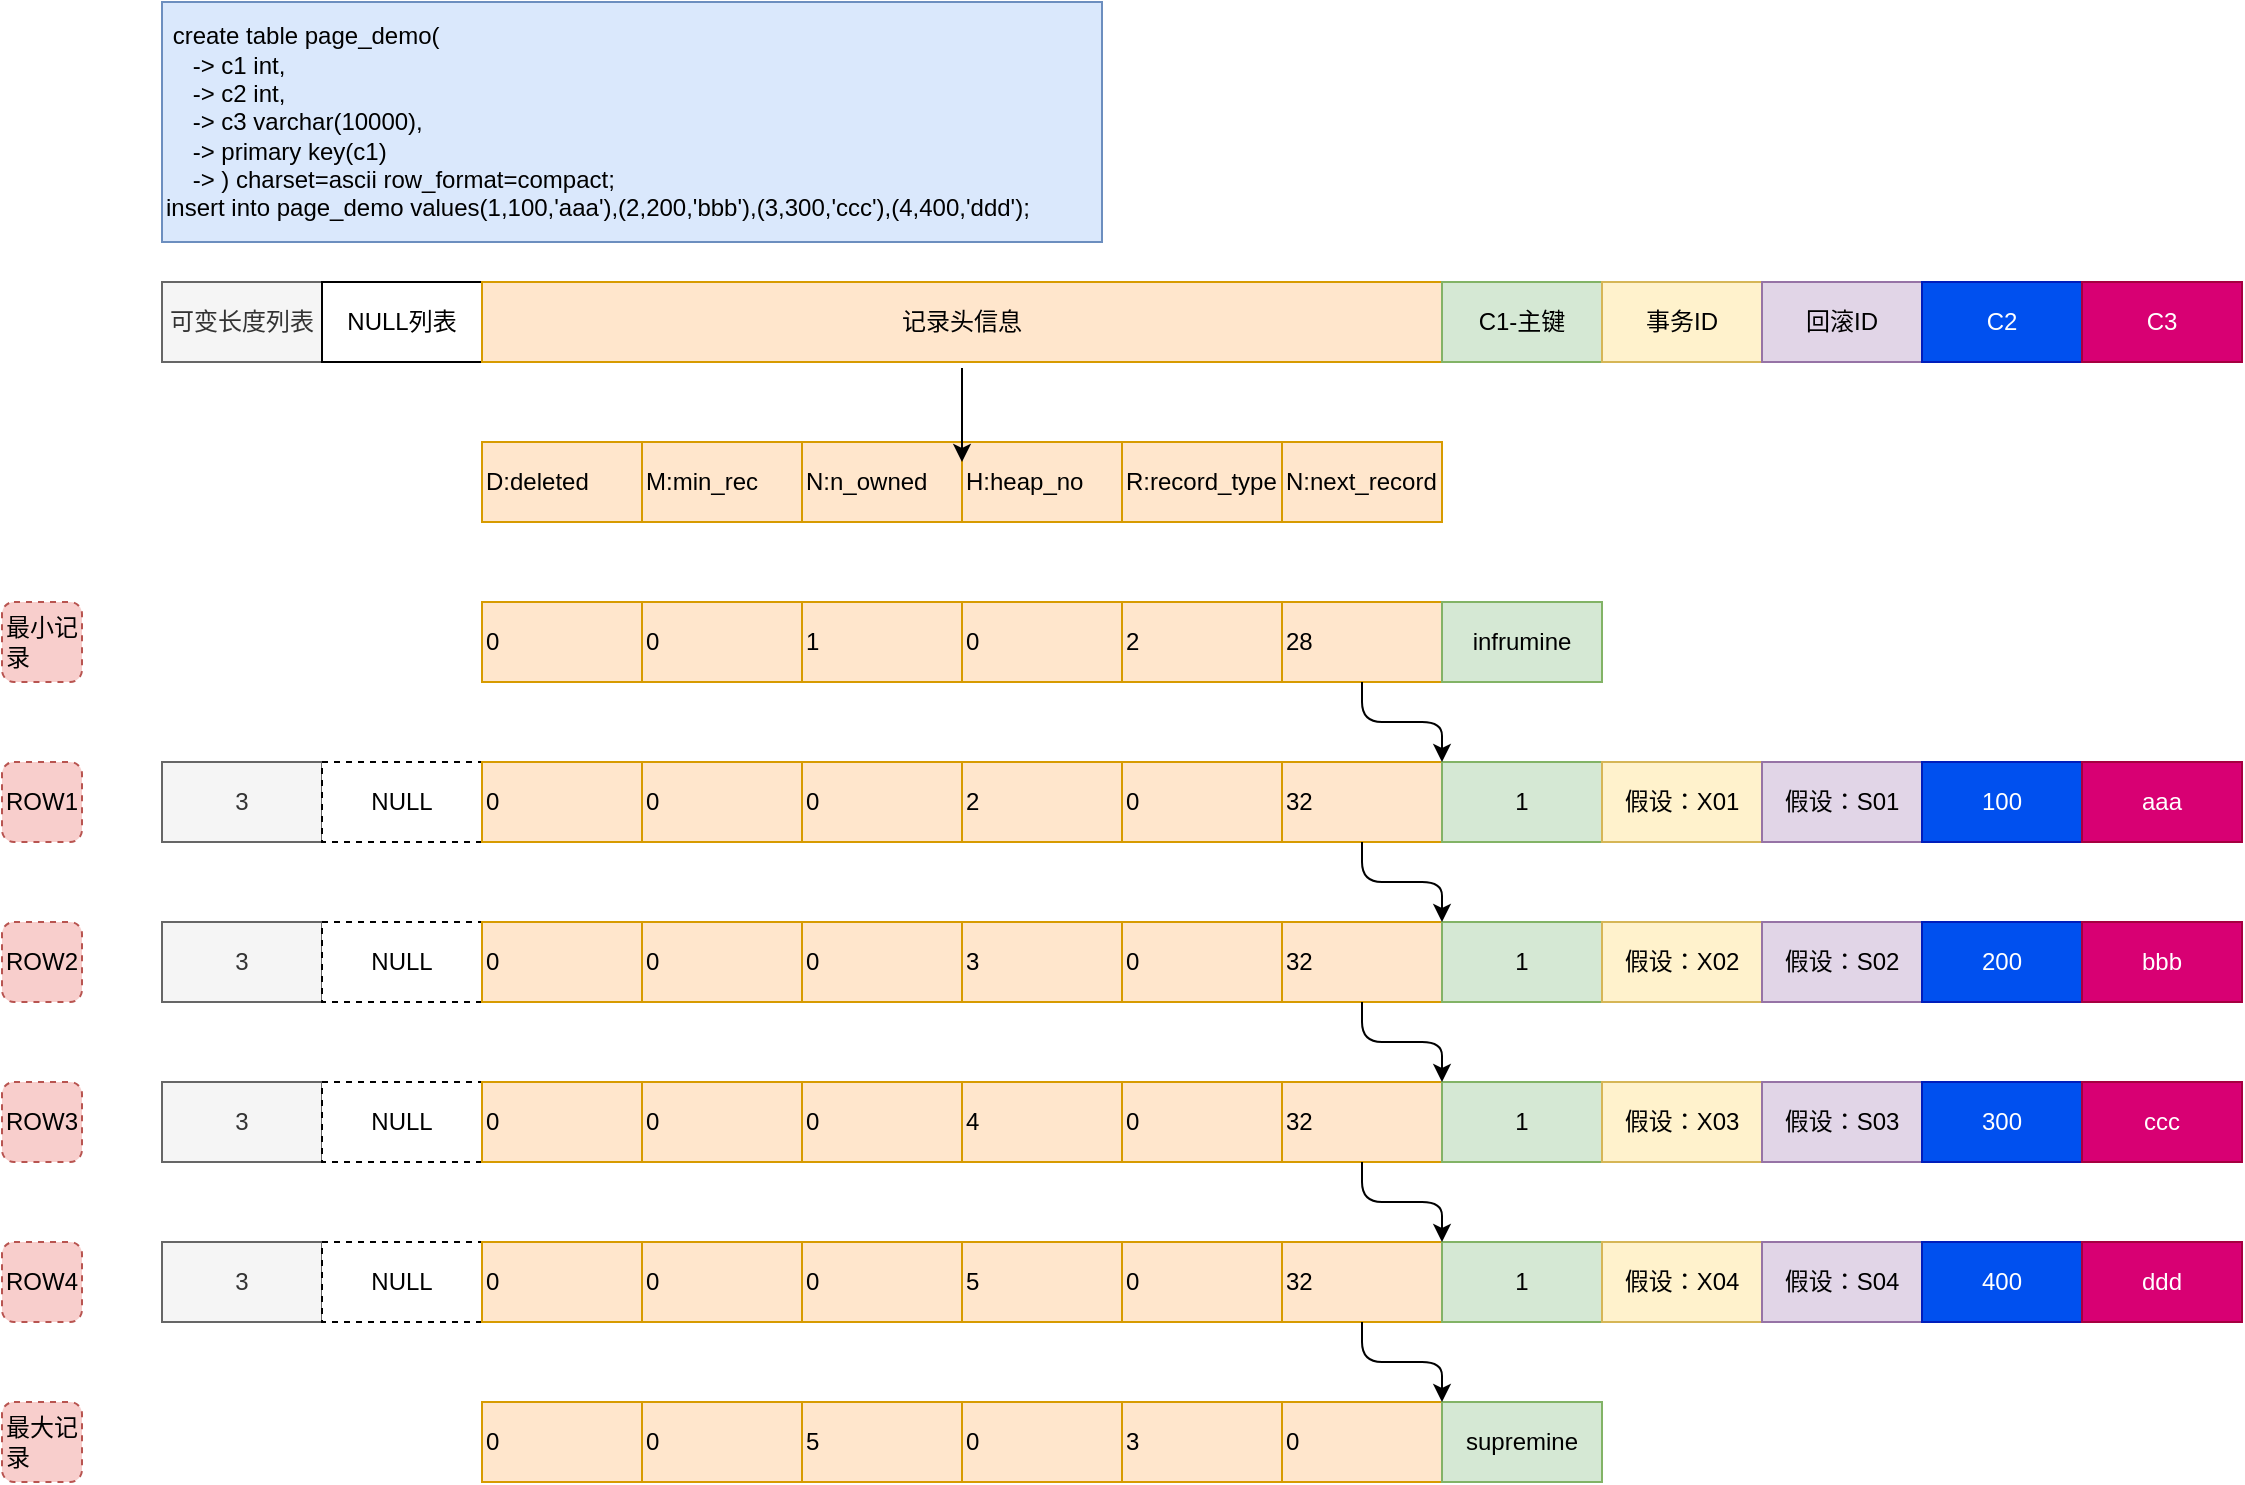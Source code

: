 <mxfile version="14.8.2" type="github">
  <diagram id="0GiI-FIOahXjie0q4NJN" name="Page-1">
    <mxGraphModel dx="1422" dy="761" grid="1" gridSize="10" guides="1" tooltips="1" connect="1" arrows="1" fold="1" page="1" pageScale="1" pageWidth="827" pageHeight="1169" math="0" shadow="0">
      <root>
        <mxCell id="0" />
        <mxCell id="1" parent="0" />
        <mxCell id="_5yJ8gn8p4GDEqU8E3Cv-9" value="可变长度列表" style="rounded=0;whiteSpace=wrap;html=1;fillColor=#f5f5f5;strokeColor=#666666;fontColor=#333333;" vertex="1" parent="1">
          <mxGeometry x="80" y="160" width="80" height="40" as="geometry" />
        </mxCell>
        <mxCell id="_5yJ8gn8p4GDEqU8E3Cv-10" value="NULL列表" style="rounded=0;whiteSpace=wrap;html=1;" vertex="1" parent="1">
          <mxGeometry x="160" y="160" width="80" height="40" as="geometry" />
        </mxCell>
        <mxCell id="_5yJ8gn8p4GDEqU8E3Cv-12" value="&lt;div&gt;&amp;nbsp;create table page_demo(&lt;/div&gt;&lt;div&gt;&amp;nbsp; &amp;nbsp; -&amp;gt; c1 int,&lt;/div&gt;&lt;div&gt;&amp;nbsp; &amp;nbsp; -&amp;gt; c2 int,&lt;/div&gt;&lt;div&gt;&amp;nbsp; &amp;nbsp; -&amp;gt; c3 varchar(10000),&lt;/div&gt;&lt;div&gt;&amp;nbsp; &amp;nbsp; -&amp;gt; primary key(c1)&lt;/div&gt;&lt;div&gt;&amp;nbsp; &amp;nbsp; -&amp;gt; ) charset=ascii row_format=compact;&lt;/div&gt;&lt;div&gt;insert into page_demo values(1,100,&#39;aaa&#39;),(2,200,&#39;bbb&#39;),(3,300,&#39;ccc&#39;),(4,400,&#39;ddd&#39;);&lt;br&gt;&lt;/div&gt;" style="text;html=1;strokeColor=#6c8ebf;fillColor=#dae8fc;align=left;verticalAlign=middle;whiteSpace=wrap;rounded=0;" vertex="1" parent="1">
          <mxGeometry x="80" y="20" width="470" height="120" as="geometry" />
        </mxCell>
        <mxCell id="_5yJ8gn8p4GDEqU8E3Cv-13" value="记录头信息" style="rounded=0;whiteSpace=wrap;html=1;fillColor=#ffe6cc;strokeColor=#d79b00;" vertex="1" parent="1">
          <mxGeometry x="240" y="160" width="480" height="40" as="geometry" />
        </mxCell>
        <mxCell id="_5yJ8gn8p4GDEqU8E3Cv-15" value="C1-主键" style="rounded=0;whiteSpace=wrap;html=1;fillColor=#d5e8d4;strokeColor=#82b366;" vertex="1" parent="1">
          <mxGeometry x="720" y="160" width="80" height="40" as="geometry" />
        </mxCell>
        <mxCell id="_5yJ8gn8p4GDEqU8E3Cv-16" value="事务ID" style="rounded=0;whiteSpace=wrap;html=1;fillColor=#fff2cc;strokeColor=#d6b656;" vertex="1" parent="1">
          <mxGeometry x="800" y="160" width="80" height="40" as="geometry" />
        </mxCell>
        <mxCell id="_5yJ8gn8p4GDEqU8E3Cv-17" value="回滚ID" style="rounded=0;whiteSpace=wrap;html=1;fillColor=#e1d5e7;strokeColor=#9673a6;" vertex="1" parent="1">
          <mxGeometry x="880" y="160" width="80" height="40" as="geometry" />
        </mxCell>
        <mxCell id="_5yJ8gn8p4GDEqU8E3Cv-18" value="C2" style="rounded=0;whiteSpace=wrap;html=1;fillColor=#0050ef;strokeColor=#001DBC;fontColor=#ffffff;" vertex="1" parent="1">
          <mxGeometry x="960" y="160" width="80" height="40" as="geometry" />
        </mxCell>
        <mxCell id="_5yJ8gn8p4GDEqU8E3Cv-19" value="C3" style="rounded=0;whiteSpace=wrap;html=1;fillColor=#d80073;strokeColor=#A50040;fontColor=#ffffff;" vertex="1" parent="1">
          <mxGeometry x="1040" y="160" width="80" height="40" as="geometry" />
        </mxCell>
        <mxCell id="_5yJ8gn8p4GDEqU8E3Cv-20" value="D:deleted" style="rounded=0;whiteSpace=wrap;html=1;align=left;fillColor=#ffe6cc;strokeColor=#d79b00;" vertex="1" parent="1">
          <mxGeometry x="240" y="240" width="80" height="40" as="geometry" />
        </mxCell>
        <mxCell id="_5yJ8gn8p4GDEqU8E3Cv-21" value="M:min_rec" style="rounded=0;whiteSpace=wrap;html=1;align=left;fillColor=#ffe6cc;strokeColor=#d79b00;" vertex="1" parent="1">
          <mxGeometry x="320" y="240" width="80" height="40" as="geometry" />
        </mxCell>
        <mxCell id="_5yJ8gn8p4GDEqU8E3Cv-22" value="N:n_owned" style="rounded=0;whiteSpace=wrap;html=1;align=left;fillColor=#ffe6cc;strokeColor=#d79b00;" vertex="1" parent="1">
          <mxGeometry x="400" y="240" width="80" height="40" as="geometry" />
        </mxCell>
        <mxCell id="_5yJ8gn8p4GDEqU8E3Cv-23" value="H:heap_no" style="rounded=0;whiteSpace=wrap;html=1;align=left;fillColor=#ffe6cc;strokeColor=#d79b00;" vertex="1" parent="1">
          <mxGeometry x="480" y="240" width="80" height="40" as="geometry" />
        </mxCell>
        <mxCell id="_5yJ8gn8p4GDEqU8E3Cv-24" value="R:record_type" style="rounded=0;whiteSpace=wrap;html=1;align=left;fillColor=#ffe6cc;strokeColor=#d79b00;" vertex="1" parent="1">
          <mxGeometry x="560" y="240" width="80" height="40" as="geometry" />
        </mxCell>
        <mxCell id="_5yJ8gn8p4GDEqU8E3Cv-25" value="N:next_record" style="rounded=0;whiteSpace=wrap;html=1;align=left;fillColor=#ffe6cc;strokeColor=#d79b00;" vertex="1" parent="1">
          <mxGeometry x="640" y="240" width="80" height="40" as="geometry" />
        </mxCell>
        <mxCell id="_5yJ8gn8p4GDEqU8E3Cv-29" value="3" style="rounded=0;whiteSpace=wrap;html=1;fillColor=#f5f5f5;strokeColor=#666666;fontColor=#333333;" vertex="1" parent="1">
          <mxGeometry x="80" y="400" width="80" height="40" as="geometry" />
        </mxCell>
        <mxCell id="_5yJ8gn8p4GDEqU8E3Cv-30" value="NULL" style="rounded=0;whiteSpace=wrap;html=1;dashed=1;" vertex="1" parent="1">
          <mxGeometry x="160" y="400" width="80" height="40" as="geometry" />
        </mxCell>
        <mxCell id="_5yJ8gn8p4GDEqU8E3Cv-31" value="0" style="rounded=0;whiteSpace=wrap;html=1;align=left;fillColor=#ffe6cc;strokeColor=#d79b00;" vertex="1" parent="1">
          <mxGeometry x="240" y="400" width="80" height="40" as="geometry" />
        </mxCell>
        <mxCell id="_5yJ8gn8p4GDEqU8E3Cv-32" value="0" style="rounded=0;whiteSpace=wrap;html=1;align=left;fillColor=#ffe6cc;strokeColor=#d79b00;" vertex="1" parent="1">
          <mxGeometry x="320" y="400" width="80" height="40" as="geometry" />
        </mxCell>
        <mxCell id="_5yJ8gn8p4GDEqU8E3Cv-33" value="0" style="rounded=0;whiteSpace=wrap;html=1;align=left;fillColor=#ffe6cc;strokeColor=#d79b00;" vertex="1" parent="1">
          <mxGeometry x="400" y="400" width="80" height="40" as="geometry" />
        </mxCell>
        <mxCell id="_5yJ8gn8p4GDEqU8E3Cv-34" value="2" style="rounded=0;whiteSpace=wrap;html=1;align=left;fillColor=#ffe6cc;strokeColor=#d79b00;" vertex="1" parent="1">
          <mxGeometry x="480" y="400" width="80" height="40" as="geometry" />
        </mxCell>
        <mxCell id="_5yJ8gn8p4GDEqU8E3Cv-35" value="0" style="rounded=0;whiteSpace=wrap;html=1;align=left;fillColor=#ffe6cc;strokeColor=#d79b00;" vertex="1" parent="1">
          <mxGeometry x="560" y="400" width="80" height="40" as="geometry" />
        </mxCell>
        <mxCell id="_5yJ8gn8p4GDEqU8E3Cv-36" value="32" style="rounded=0;whiteSpace=wrap;html=1;align=left;fillColor=#ffe6cc;strokeColor=#d79b00;" vertex="1" parent="1">
          <mxGeometry x="640" y="400" width="80" height="40" as="geometry" />
        </mxCell>
        <mxCell id="_5yJ8gn8p4GDEqU8E3Cv-37" value="1" style="rounded=0;whiteSpace=wrap;html=1;fillColor=#d5e8d4;strokeColor=#82b366;" vertex="1" parent="1">
          <mxGeometry x="720" y="400" width="80" height="40" as="geometry" />
        </mxCell>
        <mxCell id="_5yJ8gn8p4GDEqU8E3Cv-38" value="假设：X01" style="rounded=0;whiteSpace=wrap;html=1;fillColor=#fff2cc;strokeColor=#d6b656;" vertex="1" parent="1">
          <mxGeometry x="800" y="400" width="80" height="40" as="geometry" />
        </mxCell>
        <mxCell id="_5yJ8gn8p4GDEqU8E3Cv-39" value="假设：S01" style="rounded=0;whiteSpace=wrap;html=1;fillColor=#e1d5e7;strokeColor=#9673a6;" vertex="1" parent="1">
          <mxGeometry x="880" y="400" width="80" height="40" as="geometry" />
        </mxCell>
        <mxCell id="_5yJ8gn8p4GDEqU8E3Cv-40" value="100" style="rounded=0;whiteSpace=wrap;html=1;fillColor=#0050ef;strokeColor=#001DBC;fontColor=#ffffff;" vertex="1" parent="1">
          <mxGeometry x="960" y="400" width="80" height="40" as="geometry" />
        </mxCell>
        <mxCell id="_5yJ8gn8p4GDEqU8E3Cv-41" value="aaa" style="rounded=0;whiteSpace=wrap;html=1;fillColor=#d80073;strokeColor=#A50040;fontColor=#ffffff;" vertex="1" parent="1">
          <mxGeometry x="1040" y="400" width="80" height="40" as="geometry" />
        </mxCell>
        <mxCell id="_5yJ8gn8p4GDEqU8E3Cv-42" value="" style="endArrow=classic;html=1;" edge="1" parent="1">
          <mxGeometry width="50" height="50" relative="1" as="geometry">
            <mxPoint x="480" y="203" as="sourcePoint" />
            <mxPoint x="480" y="250" as="targetPoint" />
          </mxGeometry>
        </mxCell>
        <mxCell id="_5yJ8gn8p4GDEqU8E3Cv-43" value="ROW1" style="rounded=1;whiteSpace=wrap;html=1;dashed=1;align=left;fillColor=#f8cecc;strokeColor=#b85450;" vertex="1" parent="1">
          <mxGeometry y="400" width="40" height="40" as="geometry" />
        </mxCell>
        <mxCell id="_5yJ8gn8p4GDEqU8E3Cv-49" value="3" style="rounded=0;whiteSpace=wrap;html=1;fillColor=#f5f5f5;strokeColor=#666666;fontColor=#333333;" vertex="1" parent="1">
          <mxGeometry x="80" y="480" width="80" height="40" as="geometry" />
        </mxCell>
        <mxCell id="_5yJ8gn8p4GDEqU8E3Cv-50" value="NULL" style="rounded=0;whiteSpace=wrap;html=1;dashed=1;" vertex="1" parent="1">
          <mxGeometry x="160" y="480" width="80" height="40" as="geometry" />
        </mxCell>
        <mxCell id="_5yJ8gn8p4GDEqU8E3Cv-51" value="0" style="rounded=0;whiteSpace=wrap;html=1;align=left;fillColor=#ffe6cc;strokeColor=#d79b00;" vertex="1" parent="1">
          <mxGeometry x="240" y="480" width="80" height="40" as="geometry" />
        </mxCell>
        <mxCell id="_5yJ8gn8p4GDEqU8E3Cv-52" value="0" style="rounded=0;whiteSpace=wrap;html=1;align=left;fillColor=#ffe6cc;strokeColor=#d79b00;" vertex="1" parent="1">
          <mxGeometry x="320" y="480" width="80" height="40" as="geometry" />
        </mxCell>
        <mxCell id="_5yJ8gn8p4GDEqU8E3Cv-53" value="0" style="rounded=0;whiteSpace=wrap;html=1;align=left;fillColor=#ffe6cc;strokeColor=#d79b00;" vertex="1" parent="1">
          <mxGeometry x="400" y="480" width="80" height="40" as="geometry" />
        </mxCell>
        <mxCell id="_5yJ8gn8p4GDEqU8E3Cv-54" value="3" style="rounded=0;whiteSpace=wrap;html=1;align=left;fillColor=#ffe6cc;strokeColor=#d79b00;" vertex="1" parent="1">
          <mxGeometry x="480" y="480" width="80" height="40" as="geometry" />
        </mxCell>
        <mxCell id="_5yJ8gn8p4GDEqU8E3Cv-55" value="0" style="rounded=0;whiteSpace=wrap;html=1;align=left;fillColor=#ffe6cc;strokeColor=#d79b00;" vertex="1" parent="1">
          <mxGeometry x="560" y="480" width="80" height="40" as="geometry" />
        </mxCell>
        <mxCell id="_5yJ8gn8p4GDEqU8E3Cv-56" value="32" style="rounded=0;whiteSpace=wrap;html=1;align=left;fillColor=#ffe6cc;strokeColor=#d79b00;" vertex="1" parent="1">
          <mxGeometry x="640" y="480" width="80" height="40" as="geometry" />
        </mxCell>
        <mxCell id="_5yJ8gn8p4GDEqU8E3Cv-57" value="1" style="rounded=0;whiteSpace=wrap;html=1;fillColor=#d5e8d4;strokeColor=#82b366;" vertex="1" parent="1">
          <mxGeometry x="720" y="480" width="80" height="40" as="geometry" />
        </mxCell>
        <mxCell id="_5yJ8gn8p4GDEqU8E3Cv-58" value="假设：X02" style="rounded=0;whiteSpace=wrap;html=1;fillColor=#fff2cc;strokeColor=#d6b656;" vertex="1" parent="1">
          <mxGeometry x="800" y="480" width="80" height="40" as="geometry" />
        </mxCell>
        <mxCell id="_5yJ8gn8p4GDEqU8E3Cv-59" value="假设：S02" style="rounded=0;whiteSpace=wrap;html=1;fillColor=#e1d5e7;strokeColor=#9673a6;" vertex="1" parent="1">
          <mxGeometry x="880" y="480" width="80" height="40" as="geometry" />
        </mxCell>
        <mxCell id="_5yJ8gn8p4GDEqU8E3Cv-60" value="200" style="rounded=0;whiteSpace=wrap;html=1;fillColor=#0050ef;strokeColor=#001DBC;fontColor=#ffffff;" vertex="1" parent="1">
          <mxGeometry x="960" y="480" width="80" height="40" as="geometry" />
        </mxCell>
        <mxCell id="_5yJ8gn8p4GDEqU8E3Cv-61" value="bbb" style="rounded=0;whiteSpace=wrap;html=1;fillColor=#d80073;strokeColor=#A50040;fontColor=#ffffff;" vertex="1" parent="1">
          <mxGeometry x="1040" y="480" width="80" height="40" as="geometry" />
        </mxCell>
        <mxCell id="_5yJ8gn8p4GDEqU8E3Cv-62" value="ROW2" style="rounded=1;whiteSpace=wrap;html=1;dashed=1;align=left;fillColor=#f8cecc;strokeColor=#b85450;" vertex="1" parent="1">
          <mxGeometry y="480" width="40" height="40" as="geometry" />
        </mxCell>
        <mxCell id="_5yJ8gn8p4GDEqU8E3Cv-63" value="3" style="rounded=0;whiteSpace=wrap;html=1;fillColor=#f5f5f5;strokeColor=#666666;fontColor=#333333;" vertex="1" parent="1">
          <mxGeometry x="80" y="560" width="80" height="40" as="geometry" />
        </mxCell>
        <mxCell id="_5yJ8gn8p4GDEqU8E3Cv-64" value="NULL" style="rounded=0;whiteSpace=wrap;html=1;dashed=1;" vertex="1" parent="1">
          <mxGeometry x="160" y="560" width="80" height="40" as="geometry" />
        </mxCell>
        <mxCell id="_5yJ8gn8p4GDEqU8E3Cv-65" value="0" style="rounded=0;whiteSpace=wrap;html=1;align=left;fillColor=#ffe6cc;strokeColor=#d79b00;" vertex="1" parent="1">
          <mxGeometry x="240" y="560" width="80" height="40" as="geometry" />
        </mxCell>
        <mxCell id="_5yJ8gn8p4GDEqU8E3Cv-66" value="0" style="rounded=0;whiteSpace=wrap;html=1;align=left;fillColor=#ffe6cc;strokeColor=#d79b00;" vertex="1" parent="1">
          <mxGeometry x="320" y="560" width="80" height="40" as="geometry" />
        </mxCell>
        <mxCell id="_5yJ8gn8p4GDEqU8E3Cv-67" value="0" style="rounded=0;whiteSpace=wrap;html=1;align=left;fillColor=#ffe6cc;strokeColor=#d79b00;" vertex="1" parent="1">
          <mxGeometry x="400" y="560" width="80" height="40" as="geometry" />
        </mxCell>
        <mxCell id="_5yJ8gn8p4GDEqU8E3Cv-68" value="4" style="rounded=0;whiteSpace=wrap;html=1;align=left;fillColor=#ffe6cc;strokeColor=#d79b00;" vertex="1" parent="1">
          <mxGeometry x="480" y="560" width="80" height="40" as="geometry" />
        </mxCell>
        <mxCell id="_5yJ8gn8p4GDEqU8E3Cv-69" value="0" style="rounded=0;whiteSpace=wrap;html=1;align=left;fillColor=#ffe6cc;strokeColor=#d79b00;" vertex="1" parent="1">
          <mxGeometry x="560" y="560" width="80" height="40" as="geometry" />
        </mxCell>
        <mxCell id="_5yJ8gn8p4GDEqU8E3Cv-70" value="32" style="rounded=0;whiteSpace=wrap;html=1;align=left;fillColor=#ffe6cc;strokeColor=#d79b00;" vertex="1" parent="1">
          <mxGeometry x="640" y="560" width="80" height="40" as="geometry" />
        </mxCell>
        <mxCell id="_5yJ8gn8p4GDEqU8E3Cv-71" value="1" style="rounded=0;whiteSpace=wrap;html=1;fillColor=#d5e8d4;strokeColor=#82b366;" vertex="1" parent="1">
          <mxGeometry x="720" y="560" width="80" height="40" as="geometry" />
        </mxCell>
        <mxCell id="_5yJ8gn8p4GDEqU8E3Cv-72" value="假设：X03" style="rounded=0;whiteSpace=wrap;html=1;fillColor=#fff2cc;strokeColor=#d6b656;" vertex="1" parent="1">
          <mxGeometry x="800" y="560" width="80" height="40" as="geometry" />
        </mxCell>
        <mxCell id="_5yJ8gn8p4GDEqU8E3Cv-73" value="假设：S03" style="rounded=0;whiteSpace=wrap;html=1;fillColor=#e1d5e7;strokeColor=#9673a6;" vertex="1" parent="1">
          <mxGeometry x="880" y="560" width="80" height="40" as="geometry" />
        </mxCell>
        <mxCell id="_5yJ8gn8p4GDEqU8E3Cv-74" value="300" style="rounded=0;whiteSpace=wrap;html=1;fillColor=#0050ef;strokeColor=#001DBC;fontColor=#ffffff;" vertex="1" parent="1">
          <mxGeometry x="960" y="560" width="80" height="40" as="geometry" />
        </mxCell>
        <mxCell id="_5yJ8gn8p4GDEqU8E3Cv-75" value="ccc" style="rounded=0;whiteSpace=wrap;html=1;fillColor=#d80073;strokeColor=#A50040;fontColor=#ffffff;" vertex="1" parent="1">
          <mxGeometry x="1040" y="560" width="80" height="40" as="geometry" />
        </mxCell>
        <mxCell id="_5yJ8gn8p4GDEqU8E3Cv-76" value="ROW3" style="rounded=1;whiteSpace=wrap;html=1;dashed=1;align=left;fillColor=#f8cecc;strokeColor=#b85450;" vertex="1" parent="1">
          <mxGeometry y="560" width="40" height="40" as="geometry" />
        </mxCell>
        <mxCell id="_5yJ8gn8p4GDEqU8E3Cv-77" value="3" style="rounded=0;whiteSpace=wrap;html=1;fillColor=#f5f5f5;strokeColor=#666666;fontColor=#333333;" vertex="1" parent="1">
          <mxGeometry x="80" y="640" width="80" height="40" as="geometry" />
        </mxCell>
        <mxCell id="_5yJ8gn8p4GDEqU8E3Cv-78" value="NULL" style="rounded=0;whiteSpace=wrap;html=1;dashed=1;" vertex="1" parent="1">
          <mxGeometry x="160" y="640" width="80" height="40" as="geometry" />
        </mxCell>
        <mxCell id="_5yJ8gn8p4GDEqU8E3Cv-79" value="0" style="rounded=0;whiteSpace=wrap;html=1;align=left;fillColor=#ffe6cc;strokeColor=#d79b00;" vertex="1" parent="1">
          <mxGeometry x="240" y="640" width="80" height="40" as="geometry" />
        </mxCell>
        <mxCell id="_5yJ8gn8p4GDEqU8E3Cv-80" value="0" style="rounded=0;whiteSpace=wrap;html=1;align=left;fillColor=#ffe6cc;strokeColor=#d79b00;" vertex="1" parent="1">
          <mxGeometry x="320" y="640" width="80" height="40" as="geometry" />
        </mxCell>
        <mxCell id="_5yJ8gn8p4GDEqU8E3Cv-81" value="0" style="rounded=0;whiteSpace=wrap;html=1;align=left;fillColor=#ffe6cc;strokeColor=#d79b00;" vertex="1" parent="1">
          <mxGeometry x="400" y="640" width="80" height="40" as="geometry" />
        </mxCell>
        <mxCell id="_5yJ8gn8p4GDEqU8E3Cv-82" value="5" style="rounded=0;whiteSpace=wrap;html=1;align=left;fillColor=#ffe6cc;strokeColor=#d79b00;" vertex="1" parent="1">
          <mxGeometry x="480" y="640" width="80" height="40" as="geometry" />
        </mxCell>
        <mxCell id="_5yJ8gn8p4GDEqU8E3Cv-83" value="0" style="rounded=0;whiteSpace=wrap;html=1;align=left;fillColor=#ffe6cc;strokeColor=#d79b00;" vertex="1" parent="1">
          <mxGeometry x="560" y="640" width="80" height="40" as="geometry" />
        </mxCell>
        <mxCell id="_5yJ8gn8p4GDEqU8E3Cv-84" value="32" style="rounded=0;whiteSpace=wrap;html=1;align=left;fillColor=#ffe6cc;strokeColor=#d79b00;" vertex="1" parent="1">
          <mxGeometry x="640" y="640" width="80" height="40" as="geometry" />
        </mxCell>
        <mxCell id="_5yJ8gn8p4GDEqU8E3Cv-85" value="1" style="rounded=0;whiteSpace=wrap;html=1;fillColor=#d5e8d4;strokeColor=#82b366;" vertex="1" parent="1">
          <mxGeometry x="720" y="640" width="80" height="40" as="geometry" />
        </mxCell>
        <mxCell id="_5yJ8gn8p4GDEqU8E3Cv-86" value="假设：X04" style="rounded=0;whiteSpace=wrap;html=1;fillColor=#fff2cc;strokeColor=#d6b656;" vertex="1" parent="1">
          <mxGeometry x="800" y="640" width="80" height="40" as="geometry" />
        </mxCell>
        <mxCell id="_5yJ8gn8p4GDEqU8E3Cv-87" value="假设：S04" style="rounded=0;whiteSpace=wrap;html=1;fillColor=#e1d5e7;strokeColor=#9673a6;" vertex="1" parent="1">
          <mxGeometry x="880" y="640" width="80" height="40" as="geometry" />
        </mxCell>
        <mxCell id="_5yJ8gn8p4GDEqU8E3Cv-88" value="400" style="rounded=0;whiteSpace=wrap;html=1;fillColor=#0050ef;strokeColor=#001DBC;fontColor=#ffffff;" vertex="1" parent="1">
          <mxGeometry x="960" y="640" width="80" height="40" as="geometry" />
        </mxCell>
        <mxCell id="_5yJ8gn8p4GDEqU8E3Cv-89" value="ddd" style="rounded=0;whiteSpace=wrap;html=1;fillColor=#d80073;strokeColor=#A50040;fontColor=#ffffff;" vertex="1" parent="1">
          <mxGeometry x="1040" y="640" width="80" height="40" as="geometry" />
        </mxCell>
        <mxCell id="_5yJ8gn8p4GDEqU8E3Cv-90" value="ROW4" style="rounded=1;whiteSpace=wrap;html=1;dashed=1;align=left;fillColor=#f8cecc;strokeColor=#b85450;" vertex="1" parent="1">
          <mxGeometry y="640" width="40" height="40" as="geometry" />
        </mxCell>
        <mxCell id="_5yJ8gn8p4GDEqU8E3Cv-91" value="" style="endArrow=classic;html=1;exitX=0.5;exitY=1;exitDx=0;exitDy=0;entryX=0;entryY=0;entryDx=0;entryDy=0;" edge="1" parent="1" source="_5yJ8gn8p4GDEqU8E3Cv-36" target="_5yJ8gn8p4GDEqU8E3Cv-57">
          <mxGeometry width="50" height="50" relative="1" as="geometry">
            <mxPoint x="680" y="480" as="sourcePoint" />
            <mxPoint x="730" y="430" as="targetPoint" />
            <Array as="points">
              <mxPoint x="680" y="460" />
              <mxPoint x="720" y="460" />
            </Array>
          </mxGeometry>
        </mxCell>
        <mxCell id="_5yJ8gn8p4GDEqU8E3Cv-92" value="" style="endArrow=classic;html=1;exitX=0.5;exitY=1;exitDx=0;exitDy=0;entryX=0;entryY=0;entryDx=0;entryDy=0;" edge="1" parent="1">
          <mxGeometry width="50" height="50" relative="1" as="geometry">
            <mxPoint x="680" y="520" as="sourcePoint" />
            <mxPoint x="720" y="560" as="targetPoint" />
            <Array as="points">
              <mxPoint x="680" y="540" />
              <mxPoint x="720" y="540" />
            </Array>
          </mxGeometry>
        </mxCell>
        <mxCell id="_5yJ8gn8p4GDEqU8E3Cv-97" value="" style="endArrow=classic;html=1;exitX=0.5;exitY=1;exitDx=0;exitDy=0;entryX=0;entryY=0;entryDx=0;entryDy=0;" edge="1" parent="1">
          <mxGeometry width="50" height="50" relative="1" as="geometry">
            <mxPoint x="680" y="600" as="sourcePoint" />
            <mxPoint x="720" y="640" as="targetPoint" />
            <Array as="points">
              <mxPoint x="680" y="620" />
              <mxPoint x="720" y="620" />
            </Array>
          </mxGeometry>
        </mxCell>
        <mxCell id="_5yJ8gn8p4GDEqU8E3Cv-98" value="0" style="rounded=0;whiteSpace=wrap;html=1;align=left;fillColor=#ffe6cc;strokeColor=#d79b00;" vertex="1" parent="1">
          <mxGeometry x="240" y="320" width="80" height="40" as="geometry" />
        </mxCell>
        <mxCell id="_5yJ8gn8p4GDEqU8E3Cv-99" value="0" style="rounded=0;whiteSpace=wrap;html=1;align=left;fillColor=#ffe6cc;strokeColor=#d79b00;" vertex="1" parent="1">
          <mxGeometry x="320" y="320" width="80" height="40" as="geometry" />
        </mxCell>
        <mxCell id="_5yJ8gn8p4GDEqU8E3Cv-100" value="1" style="rounded=0;whiteSpace=wrap;html=1;align=left;fillColor=#ffe6cc;strokeColor=#d79b00;" vertex="1" parent="1">
          <mxGeometry x="400" y="320" width="80" height="40" as="geometry" />
        </mxCell>
        <mxCell id="_5yJ8gn8p4GDEqU8E3Cv-101" value="0" style="rounded=0;whiteSpace=wrap;html=1;align=left;fillColor=#ffe6cc;strokeColor=#d79b00;" vertex="1" parent="1">
          <mxGeometry x="480" y="320" width="80" height="40" as="geometry" />
        </mxCell>
        <mxCell id="_5yJ8gn8p4GDEqU8E3Cv-102" value="2" style="rounded=0;whiteSpace=wrap;html=1;align=left;fillColor=#ffe6cc;strokeColor=#d79b00;" vertex="1" parent="1">
          <mxGeometry x="560" y="320" width="80" height="40" as="geometry" />
        </mxCell>
        <mxCell id="_5yJ8gn8p4GDEqU8E3Cv-103" value="28" style="rounded=0;whiteSpace=wrap;html=1;align=left;fillColor=#ffe6cc;strokeColor=#d79b00;" vertex="1" parent="1">
          <mxGeometry x="640" y="320" width="80" height="40" as="geometry" />
        </mxCell>
        <mxCell id="_5yJ8gn8p4GDEqU8E3Cv-104" value="infrumine" style="rounded=0;whiteSpace=wrap;html=1;fillColor=#d5e8d4;strokeColor=#82b366;" vertex="1" parent="1">
          <mxGeometry x="720" y="320" width="80" height="40" as="geometry" />
        </mxCell>
        <mxCell id="_5yJ8gn8p4GDEqU8E3Cv-105" value="最小记录" style="rounded=1;whiteSpace=wrap;html=1;dashed=1;align=left;fillColor=#f8cecc;strokeColor=#b85450;" vertex="1" parent="1">
          <mxGeometry y="320" width="40" height="40" as="geometry" />
        </mxCell>
        <mxCell id="_5yJ8gn8p4GDEqU8E3Cv-106" value="0" style="rounded=0;whiteSpace=wrap;html=1;align=left;fillColor=#ffe6cc;strokeColor=#d79b00;" vertex="1" parent="1">
          <mxGeometry x="240" y="720" width="80" height="40" as="geometry" />
        </mxCell>
        <mxCell id="_5yJ8gn8p4GDEqU8E3Cv-107" value="0" style="rounded=0;whiteSpace=wrap;html=1;align=left;fillColor=#ffe6cc;strokeColor=#d79b00;" vertex="1" parent="1">
          <mxGeometry x="320" y="720" width="80" height="40" as="geometry" />
        </mxCell>
        <mxCell id="_5yJ8gn8p4GDEqU8E3Cv-108" value="5" style="rounded=0;whiteSpace=wrap;html=1;align=left;fillColor=#ffe6cc;strokeColor=#d79b00;" vertex="1" parent="1">
          <mxGeometry x="400" y="720" width="80" height="40" as="geometry" />
        </mxCell>
        <mxCell id="_5yJ8gn8p4GDEqU8E3Cv-109" value="0" style="rounded=0;whiteSpace=wrap;html=1;align=left;fillColor=#ffe6cc;strokeColor=#d79b00;" vertex="1" parent="1">
          <mxGeometry x="480" y="720" width="80" height="40" as="geometry" />
        </mxCell>
        <mxCell id="_5yJ8gn8p4GDEqU8E3Cv-110" value="3" style="rounded=0;whiteSpace=wrap;html=1;align=left;fillColor=#ffe6cc;strokeColor=#d79b00;" vertex="1" parent="1">
          <mxGeometry x="560" y="720" width="80" height="40" as="geometry" />
        </mxCell>
        <mxCell id="_5yJ8gn8p4GDEqU8E3Cv-111" value="0" style="rounded=0;whiteSpace=wrap;html=1;align=left;fillColor=#ffe6cc;strokeColor=#d79b00;" vertex="1" parent="1">
          <mxGeometry x="640" y="720" width="80" height="40" as="geometry" />
        </mxCell>
        <mxCell id="_5yJ8gn8p4GDEqU8E3Cv-112" value="supremine" style="rounded=0;whiteSpace=wrap;html=1;fillColor=#d5e8d4;strokeColor=#82b366;" vertex="1" parent="1">
          <mxGeometry x="720" y="720" width="80" height="40" as="geometry" />
        </mxCell>
        <mxCell id="_5yJ8gn8p4GDEqU8E3Cv-113" value="最大记录" style="rounded=1;whiteSpace=wrap;html=1;dashed=1;align=left;fillColor=#f8cecc;strokeColor=#b85450;" vertex="1" parent="1">
          <mxGeometry y="720" width="40" height="40" as="geometry" />
        </mxCell>
        <mxCell id="_5yJ8gn8p4GDEqU8E3Cv-114" value="" style="endArrow=classic;html=1;exitX=0.5;exitY=1;exitDx=0;exitDy=0;entryX=0;entryY=0;entryDx=0;entryDy=0;" edge="1" parent="1">
          <mxGeometry width="50" height="50" relative="1" as="geometry">
            <mxPoint x="680" y="680" as="sourcePoint" />
            <mxPoint x="720" y="720" as="targetPoint" />
            <Array as="points">
              <mxPoint x="680" y="700" />
              <mxPoint x="720" y="700" />
            </Array>
          </mxGeometry>
        </mxCell>
        <mxCell id="_5yJ8gn8p4GDEqU8E3Cv-115" value="" style="endArrow=classic;html=1;exitX=0.5;exitY=1;exitDx=0;exitDy=0;entryX=0;entryY=0;entryDx=0;entryDy=0;" edge="1" parent="1">
          <mxGeometry width="50" height="50" relative="1" as="geometry">
            <mxPoint x="680" y="360" as="sourcePoint" />
            <mxPoint x="720" y="400" as="targetPoint" />
            <Array as="points">
              <mxPoint x="680" y="380" />
              <mxPoint x="720" y="380" />
            </Array>
          </mxGeometry>
        </mxCell>
      </root>
    </mxGraphModel>
  </diagram>
</mxfile>
